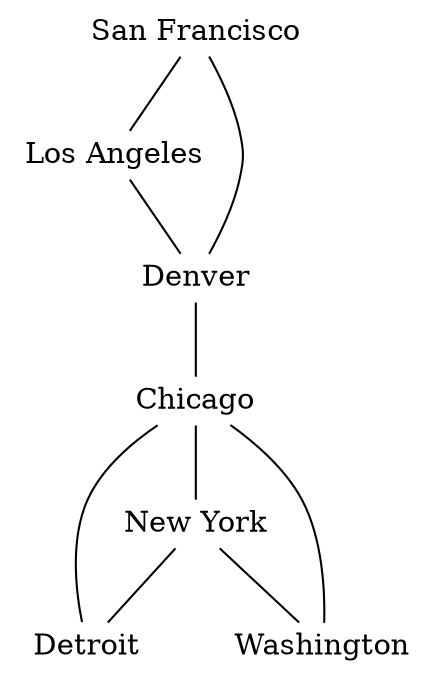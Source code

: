 /* Trang 536 */
/* Hinh 1 */

graph G {
    node [shape=plaintext,width=.3,height=.3,fixedsize=false];
    
    "San Francisco" [pos="0,0!"];
    "Los Angeles" [pos="1,-1!"];
    "Denver" [pos="2,0.3!"];
    "Chicago" [pos="4,0.5!"];
    "Detroit" [pos="5,1.5!"];
    "Washington" [pos="6,-.5!"];
    "New York" [pos="7,1!"];
    
    "San Francisco" -- "Los Angeles";
    "San Francisco" -- "Denver";
    
    "Los Angeles" -- "Denver";
    
    "Denver" -- "Chicago";
    
    "Chicago" -- "Detroit";
    "Chicago" -- "New York";
    "Chicago" -- "Washington";
    
    "New York" -- "Detroit";
    "New York" -- "Washington";
}